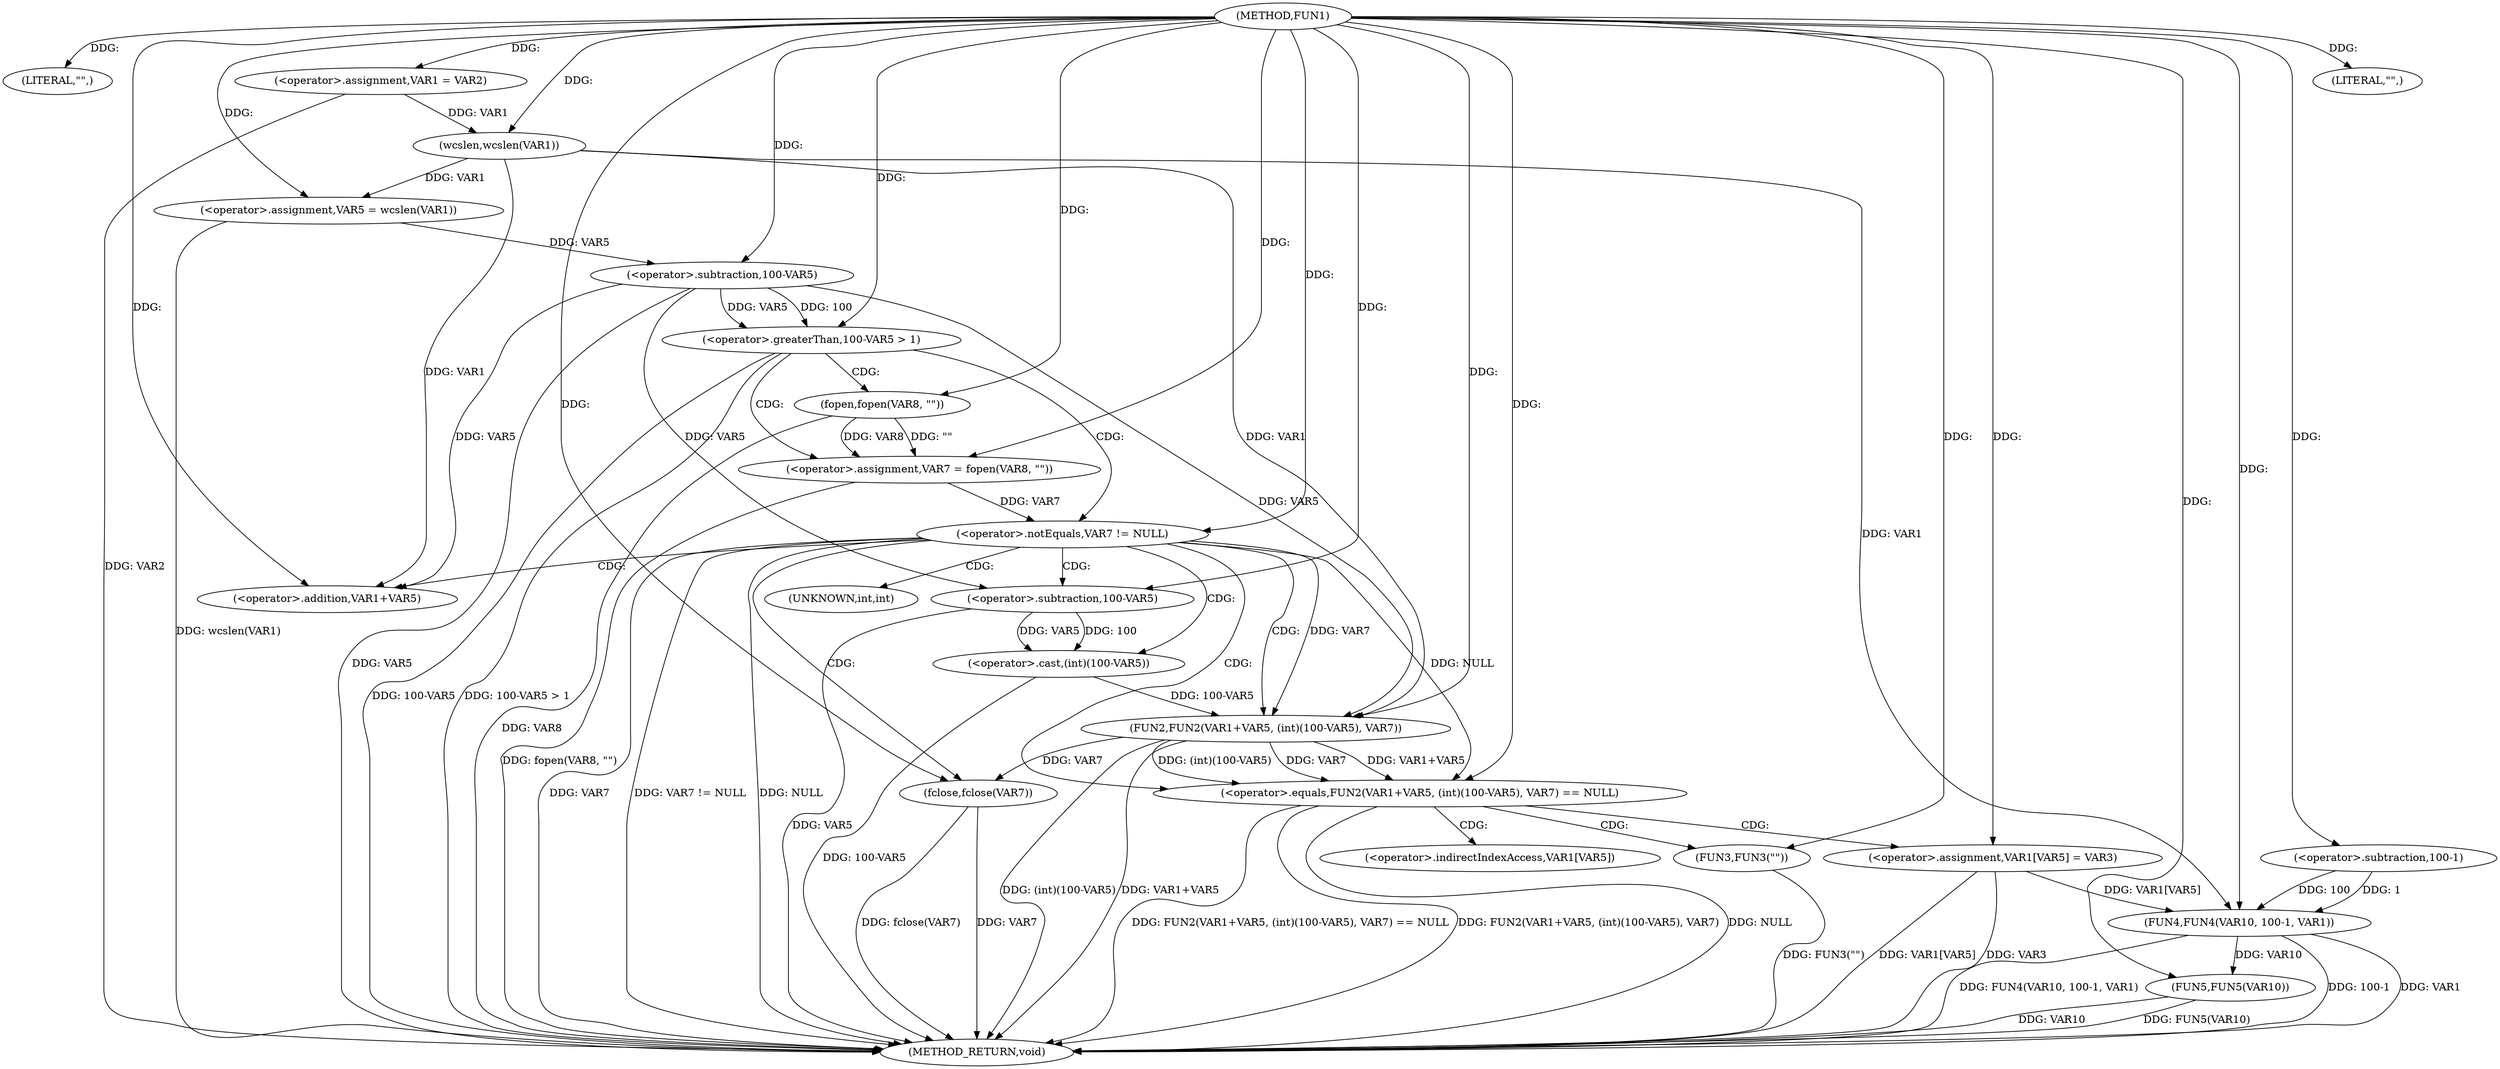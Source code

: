 digraph FUN1 {  
"1000100" [label = "(METHOD,FUN1)" ]
"1000168" [label = "(METHOD_RETURN,void)" ]
"1000103" [label = "(LITERAL,\"\",)" ]
"1000104" [label = "(<operator>.assignment,VAR1 = VAR2)" ]
"1000111" [label = "(<operator>.assignment,VAR5 = wcslen(VAR1))" ]
"1000113" [label = "(wcslen,wcslen(VAR1))" ]
"1000117" [label = "(<operator>.greaterThan,100-VAR5 > 1)" ]
"1000118" [label = "(<operator>.subtraction,100-VAR5)" ]
"1000123" [label = "(<operator>.assignment,VAR7 = fopen(VAR8, \"\"))" ]
"1000125" [label = "(fopen,fopen(VAR8, \"\"))" ]
"1000129" [label = "(<operator>.notEquals,VAR7 != NULL)" ]
"1000134" [label = "(<operator>.equals,FUN2(VAR1+VAR5, (int)(100-VAR5), VAR7) == NULL)" ]
"1000135" [label = "(FUN2,FUN2(VAR1+VAR5, (int)(100-VAR5), VAR7))" ]
"1000136" [label = "(<operator>.addition,VAR1+VAR5)" ]
"1000139" [label = "(<operator>.cast,(int)(100-VAR5))" ]
"1000141" [label = "(<operator>.subtraction,100-VAR5)" ]
"1000147" [label = "(FUN3,FUN3(\"\"))" ]
"1000149" [label = "(<operator>.assignment,VAR1[VAR5] = VAR3)" ]
"1000154" [label = "(fclose,fclose(VAR7))" ]
"1000159" [label = "(LITERAL,\"\",)" ]
"1000160" [label = "(FUN4,FUN4(VAR10, 100-1, VAR1))" ]
"1000162" [label = "(<operator>.subtraction,100-1)" ]
"1000166" [label = "(FUN5,FUN5(VAR10))" ]
"1000140" [label = "(UNKNOWN,int,int)" ]
"1000150" [label = "(<operator>.indirectIndexAccess,VAR1[VAR5])" ]
  "1000117" -> "1000168"  [ label = "DDG: 100-VAR5 > 1"] 
  "1000123" -> "1000168"  [ label = "DDG: fopen(VAR8, \"\")"] 
  "1000160" -> "1000168"  [ label = "DDG: FUN4(VAR10, 100-1, VAR1)"] 
  "1000166" -> "1000168"  [ label = "DDG: FUN5(VAR10)"] 
  "1000149" -> "1000168"  [ label = "DDG: VAR3"] 
  "1000117" -> "1000168"  [ label = "DDG: 100-VAR5"] 
  "1000154" -> "1000168"  [ label = "DDG: fclose(VAR7)"] 
  "1000149" -> "1000168"  [ label = "DDG: VAR1[VAR5]"] 
  "1000160" -> "1000168"  [ label = "DDG: 100-1"] 
  "1000104" -> "1000168"  [ label = "DDG: VAR2"] 
  "1000129" -> "1000168"  [ label = "DDG: VAR7"] 
  "1000125" -> "1000168"  [ label = "DDG: VAR8"] 
  "1000139" -> "1000168"  [ label = "DDG: 100-VAR5"] 
  "1000135" -> "1000168"  [ label = "DDG: (int)(100-VAR5)"] 
  "1000129" -> "1000168"  [ label = "DDG: VAR7 != NULL"] 
  "1000154" -> "1000168"  [ label = "DDG: VAR7"] 
  "1000166" -> "1000168"  [ label = "DDG: VAR10"] 
  "1000134" -> "1000168"  [ label = "DDG: FUN2(VAR1+VAR5, (int)(100-VAR5), VAR7) == NULL"] 
  "1000134" -> "1000168"  [ label = "DDG: FUN2(VAR1+VAR5, (int)(100-VAR5), VAR7)"] 
  "1000111" -> "1000168"  [ label = "DDG: wcslen(VAR1)"] 
  "1000118" -> "1000168"  [ label = "DDG: VAR5"] 
  "1000141" -> "1000168"  [ label = "DDG: VAR5"] 
  "1000135" -> "1000168"  [ label = "DDG: VAR1+VAR5"] 
  "1000134" -> "1000168"  [ label = "DDG: NULL"] 
  "1000147" -> "1000168"  [ label = "DDG: FUN3(\"\")"] 
  "1000129" -> "1000168"  [ label = "DDG: NULL"] 
  "1000160" -> "1000168"  [ label = "DDG: VAR1"] 
  "1000100" -> "1000103"  [ label = "DDG: "] 
  "1000100" -> "1000104"  [ label = "DDG: "] 
  "1000113" -> "1000111"  [ label = "DDG: VAR1"] 
  "1000100" -> "1000111"  [ label = "DDG: "] 
  "1000104" -> "1000113"  [ label = "DDG: VAR1"] 
  "1000100" -> "1000113"  [ label = "DDG: "] 
  "1000118" -> "1000117"  [ label = "DDG: 100"] 
  "1000118" -> "1000117"  [ label = "DDG: VAR5"] 
  "1000100" -> "1000118"  [ label = "DDG: "] 
  "1000111" -> "1000118"  [ label = "DDG: VAR5"] 
  "1000100" -> "1000117"  [ label = "DDG: "] 
  "1000125" -> "1000123"  [ label = "DDG: VAR8"] 
  "1000125" -> "1000123"  [ label = "DDG: \"\""] 
  "1000100" -> "1000123"  [ label = "DDG: "] 
  "1000100" -> "1000125"  [ label = "DDG: "] 
  "1000123" -> "1000129"  [ label = "DDG: VAR7"] 
  "1000100" -> "1000129"  [ label = "DDG: "] 
  "1000135" -> "1000134"  [ label = "DDG: VAR1+VAR5"] 
  "1000135" -> "1000134"  [ label = "DDG: (int)(100-VAR5)"] 
  "1000135" -> "1000134"  [ label = "DDG: VAR7"] 
  "1000113" -> "1000135"  [ label = "DDG: VAR1"] 
  "1000100" -> "1000135"  [ label = "DDG: "] 
  "1000118" -> "1000135"  [ label = "DDG: VAR5"] 
  "1000113" -> "1000136"  [ label = "DDG: VAR1"] 
  "1000100" -> "1000136"  [ label = "DDG: "] 
  "1000118" -> "1000136"  [ label = "DDG: VAR5"] 
  "1000139" -> "1000135"  [ label = "DDG: 100-VAR5"] 
  "1000141" -> "1000139"  [ label = "DDG: 100"] 
  "1000141" -> "1000139"  [ label = "DDG: VAR5"] 
  "1000100" -> "1000141"  [ label = "DDG: "] 
  "1000118" -> "1000141"  [ label = "DDG: VAR5"] 
  "1000129" -> "1000135"  [ label = "DDG: VAR7"] 
  "1000129" -> "1000134"  [ label = "DDG: NULL"] 
  "1000100" -> "1000134"  [ label = "DDG: "] 
  "1000100" -> "1000147"  [ label = "DDG: "] 
  "1000100" -> "1000149"  [ label = "DDG: "] 
  "1000135" -> "1000154"  [ label = "DDG: VAR7"] 
  "1000100" -> "1000154"  [ label = "DDG: "] 
  "1000100" -> "1000159"  [ label = "DDG: "] 
  "1000100" -> "1000160"  [ label = "DDG: "] 
  "1000162" -> "1000160"  [ label = "DDG: 100"] 
  "1000162" -> "1000160"  [ label = "DDG: 1"] 
  "1000100" -> "1000162"  [ label = "DDG: "] 
  "1000113" -> "1000160"  [ label = "DDG: VAR1"] 
  "1000149" -> "1000160"  [ label = "DDG: VAR1[VAR5]"] 
  "1000160" -> "1000166"  [ label = "DDG: VAR10"] 
  "1000100" -> "1000166"  [ label = "DDG: "] 
  "1000117" -> "1000125"  [ label = "CDG: "] 
  "1000117" -> "1000129"  [ label = "CDG: "] 
  "1000117" -> "1000123"  [ label = "CDG: "] 
  "1000129" -> "1000141"  [ label = "CDG: "] 
  "1000129" -> "1000154"  [ label = "CDG: "] 
  "1000129" -> "1000139"  [ label = "CDG: "] 
  "1000129" -> "1000135"  [ label = "CDG: "] 
  "1000129" -> "1000136"  [ label = "CDG: "] 
  "1000129" -> "1000140"  [ label = "CDG: "] 
  "1000129" -> "1000134"  [ label = "CDG: "] 
  "1000134" -> "1000147"  [ label = "CDG: "] 
  "1000134" -> "1000150"  [ label = "CDG: "] 
  "1000134" -> "1000149"  [ label = "CDG: "] 
}
